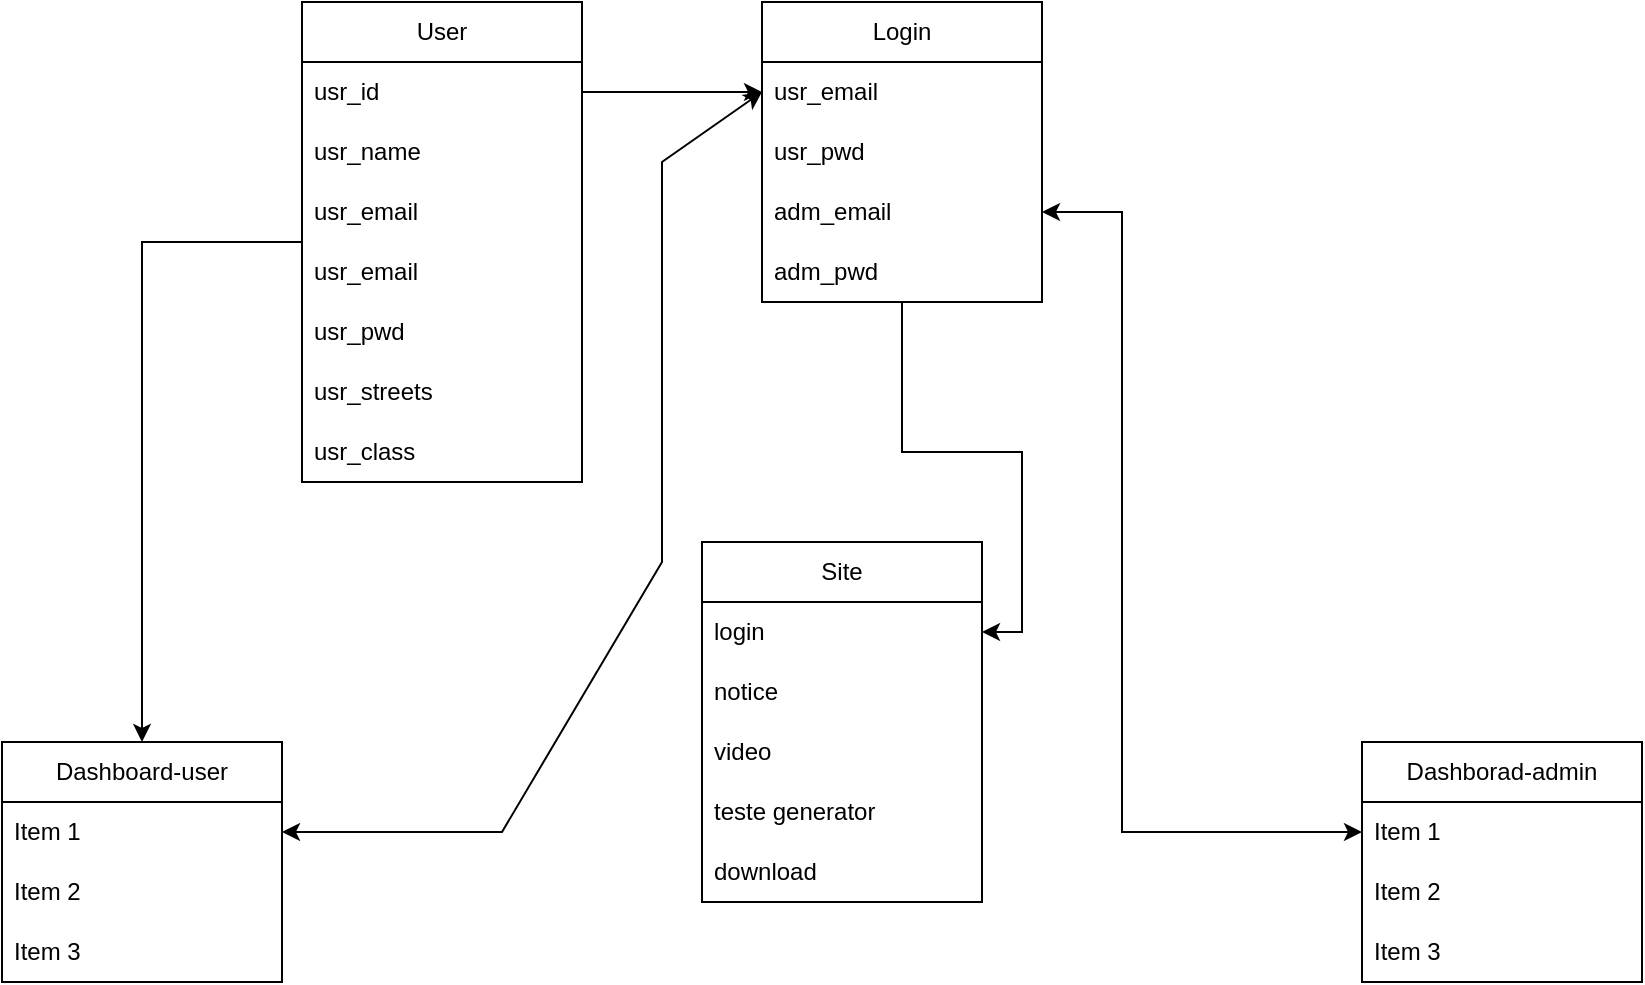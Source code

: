 <mxfile version="21.6.9" type="github">
  <diagram id="C5RBs43oDa-KdzZeNtuy" name="Page-1">
    <mxGraphModel dx="2220" dy="766" grid="1" gridSize="10" guides="1" tooltips="1" connect="1" arrows="1" fold="1" page="1" pageScale="1" pageWidth="827" pageHeight="1169" math="0" shadow="0">
      <root>
        <mxCell id="WIyWlLk6GJQsqaUBKTNV-0" />
        <mxCell id="WIyWlLk6GJQsqaUBKTNV-1" parent="WIyWlLk6GJQsqaUBKTNV-0" />
        <mxCell id="9utrqnura1f7ABesC-N5-44" style="edgeStyle=orthogonalEdgeStyle;rounded=0;orthogonalLoop=1;jettySize=auto;html=1;entryX=0.5;entryY=0;entryDx=0;entryDy=0;" edge="1" parent="WIyWlLk6GJQsqaUBKTNV-1" source="9utrqnura1f7ABesC-N5-0" target="9utrqnura1f7ABesC-N5-34">
          <mxGeometry relative="1" as="geometry" />
        </mxCell>
        <mxCell id="9utrqnura1f7ABesC-N5-0" value="User" style="swimlane;fontStyle=0;childLayout=stackLayout;horizontal=1;startSize=30;horizontalStack=0;resizeParent=1;resizeParentMax=0;resizeLast=0;collapsible=1;marginBottom=0;whiteSpace=wrap;html=1;" vertex="1" parent="WIyWlLk6GJQsqaUBKTNV-1">
          <mxGeometry x="-30" y="40" width="140" height="240" as="geometry" />
        </mxCell>
        <mxCell id="9utrqnura1f7ABesC-N5-1" value="usr_id" style="text;strokeColor=none;fillColor=none;align=left;verticalAlign=middle;spacingLeft=4;spacingRight=4;overflow=hidden;points=[[0,0.5],[1,0.5]];portConstraint=eastwest;rotatable=0;whiteSpace=wrap;html=1;" vertex="1" parent="9utrqnura1f7ABesC-N5-0">
          <mxGeometry y="30" width="140" height="30" as="geometry" />
        </mxCell>
        <mxCell id="9utrqnura1f7ABesC-N5-2" value="usr_name" style="text;strokeColor=none;fillColor=none;align=left;verticalAlign=middle;spacingLeft=4;spacingRight=4;overflow=hidden;points=[[0,0.5],[1,0.5]];portConstraint=eastwest;rotatable=0;whiteSpace=wrap;html=1;" vertex="1" parent="9utrqnura1f7ABesC-N5-0">
          <mxGeometry y="60" width="140" height="30" as="geometry" />
        </mxCell>
        <mxCell id="9utrqnura1f7ABesC-N5-43" value="usr_email" style="text;strokeColor=none;fillColor=none;align=left;verticalAlign=middle;spacingLeft=4;spacingRight=4;overflow=hidden;points=[[0,0.5],[1,0.5]];portConstraint=eastwest;rotatable=0;whiteSpace=wrap;html=1;" vertex="1" parent="9utrqnura1f7ABesC-N5-0">
          <mxGeometry y="90" width="140" height="30" as="geometry" />
        </mxCell>
        <mxCell id="9utrqnura1f7ABesC-N5-3" value="usr_email" style="text;strokeColor=none;fillColor=none;align=left;verticalAlign=middle;spacingLeft=4;spacingRight=4;overflow=hidden;points=[[0,0.5],[1,0.5]];portConstraint=eastwest;rotatable=0;whiteSpace=wrap;html=1;" vertex="1" parent="9utrqnura1f7ABesC-N5-0">
          <mxGeometry y="120" width="140" height="30" as="geometry" />
        </mxCell>
        <mxCell id="9utrqnura1f7ABesC-N5-17" value="usr_pwd" style="text;strokeColor=none;fillColor=none;align=left;verticalAlign=middle;spacingLeft=4;spacingRight=4;overflow=hidden;points=[[0,0.5],[1,0.5]];portConstraint=eastwest;rotatable=0;whiteSpace=wrap;html=1;" vertex="1" parent="9utrqnura1f7ABesC-N5-0">
          <mxGeometry y="150" width="140" height="30" as="geometry" />
        </mxCell>
        <mxCell id="9utrqnura1f7ABesC-N5-18" value="usr_streets" style="text;strokeColor=none;fillColor=none;align=left;verticalAlign=middle;spacingLeft=4;spacingRight=4;overflow=hidden;points=[[0,0.5],[1,0.5]];portConstraint=eastwest;rotatable=0;whiteSpace=wrap;html=1;" vertex="1" parent="9utrqnura1f7ABesC-N5-0">
          <mxGeometry y="180" width="140" height="30" as="geometry" />
        </mxCell>
        <mxCell id="9utrqnura1f7ABesC-N5-19" value="usr_class" style="text;strokeColor=none;fillColor=none;align=left;verticalAlign=middle;spacingLeft=4;spacingRight=4;overflow=hidden;points=[[0,0.5],[1,0.5]];portConstraint=eastwest;rotatable=0;whiteSpace=wrap;html=1;" vertex="1" parent="9utrqnura1f7ABesC-N5-0">
          <mxGeometry y="210" width="140" height="30" as="geometry" />
        </mxCell>
        <mxCell id="9utrqnura1f7ABesC-N5-31" style="edgeStyle=orthogonalEdgeStyle;rounded=0;orthogonalLoop=1;jettySize=auto;html=1;" edge="1" parent="WIyWlLk6GJQsqaUBKTNV-1" source="9utrqnura1f7ABesC-N5-5" target="9utrqnura1f7ABesC-N5-28">
          <mxGeometry relative="1" as="geometry" />
        </mxCell>
        <mxCell id="9utrqnura1f7ABesC-N5-5" value="Login" style="swimlane;fontStyle=0;childLayout=stackLayout;horizontal=1;startSize=30;horizontalStack=0;resizeParent=1;resizeParentMax=0;resizeLast=0;collapsible=1;marginBottom=0;whiteSpace=wrap;html=1;" vertex="1" parent="WIyWlLk6GJQsqaUBKTNV-1">
          <mxGeometry x="200" y="40" width="140" height="150" as="geometry" />
        </mxCell>
        <mxCell id="9utrqnura1f7ABesC-N5-6" value="usr_email" style="text;strokeColor=none;fillColor=none;align=left;verticalAlign=middle;spacingLeft=4;spacingRight=4;overflow=hidden;points=[[0,0.5],[1,0.5]];portConstraint=eastwest;rotatable=0;whiteSpace=wrap;html=1;" vertex="1" parent="9utrqnura1f7ABesC-N5-5">
          <mxGeometry y="30" width="140" height="30" as="geometry" />
        </mxCell>
        <mxCell id="9utrqnura1f7ABesC-N5-7" value="usr_pwd" style="text;strokeColor=none;fillColor=none;align=left;verticalAlign=middle;spacingLeft=4;spacingRight=4;overflow=hidden;points=[[0,0.5],[1,0.5]];portConstraint=eastwest;rotatable=0;whiteSpace=wrap;html=1;" vertex="1" parent="9utrqnura1f7ABesC-N5-5">
          <mxGeometry y="60" width="140" height="30" as="geometry" />
        </mxCell>
        <mxCell id="9utrqnura1f7ABesC-N5-8" value="adm_email" style="text;strokeColor=none;fillColor=none;align=left;verticalAlign=middle;spacingLeft=4;spacingRight=4;overflow=hidden;points=[[0,0.5],[1,0.5]];portConstraint=eastwest;rotatable=0;whiteSpace=wrap;html=1;" vertex="1" parent="9utrqnura1f7ABesC-N5-5">
          <mxGeometry y="90" width="140" height="30" as="geometry" />
        </mxCell>
        <mxCell id="9utrqnura1f7ABesC-N5-20" value="adm_pwd" style="text;strokeColor=none;fillColor=none;align=left;verticalAlign=middle;spacingLeft=4;spacingRight=4;overflow=hidden;points=[[0,0.5],[1,0.5]];portConstraint=eastwest;rotatable=0;whiteSpace=wrap;html=1;" vertex="1" parent="9utrqnura1f7ABesC-N5-5">
          <mxGeometry y="120" width="140" height="30" as="geometry" />
        </mxCell>
        <mxCell id="9utrqnura1f7ABesC-N5-10" style="edgeStyle=orthogonalEdgeStyle;rounded=0;orthogonalLoop=1;jettySize=auto;html=1;entryX=0;entryY=0.5;entryDx=0;entryDy=0;" edge="1" parent="WIyWlLk6GJQsqaUBKTNV-1" source="9utrqnura1f7ABesC-N5-1" target="9utrqnura1f7ABesC-N5-6">
          <mxGeometry relative="1" as="geometry">
            <mxPoint x="180" y="20" as="targetPoint" />
          </mxGeometry>
        </mxCell>
        <mxCell id="9utrqnura1f7ABesC-N5-27" value="Site" style="swimlane;fontStyle=0;childLayout=stackLayout;horizontal=1;startSize=30;horizontalStack=0;resizeParent=1;resizeParentMax=0;resizeLast=0;collapsible=1;marginBottom=0;whiteSpace=wrap;html=1;" vertex="1" parent="WIyWlLk6GJQsqaUBKTNV-1">
          <mxGeometry x="170" y="310" width="140" height="180" as="geometry" />
        </mxCell>
        <mxCell id="9utrqnura1f7ABesC-N5-28" value="login" style="text;strokeColor=none;fillColor=none;align=left;verticalAlign=middle;spacingLeft=4;spacingRight=4;overflow=hidden;points=[[0,0.5],[1,0.5]];portConstraint=eastwest;rotatable=0;whiteSpace=wrap;html=1;" vertex="1" parent="9utrqnura1f7ABesC-N5-27">
          <mxGeometry y="30" width="140" height="30" as="geometry" />
        </mxCell>
        <mxCell id="9utrqnura1f7ABesC-N5-30" value="notice" style="text;strokeColor=none;fillColor=none;align=left;verticalAlign=middle;spacingLeft=4;spacingRight=4;overflow=hidden;points=[[0,0.5],[1,0.5]];portConstraint=eastwest;rotatable=0;whiteSpace=wrap;html=1;" vertex="1" parent="9utrqnura1f7ABesC-N5-27">
          <mxGeometry y="60" width="140" height="30" as="geometry" />
        </mxCell>
        <mxCell id="9utrqnura1f7ABesC-N5-29" value="video" style="text;strokeColor=none;fillColor=none;align=left;verticalAlign=middle;spacingLeft=4;spacingRight=4;overflow=hidden;points=[[0,0.5],[1,0.5]];portConstraint=eastwest;rotatable=0;whiteSpace=wrap;html=1;" vertex="1" parent="9utrqnura1f7ABesC-N5-27">
          <mxGeometry y="90" width="140" height="30" as="geometry" />
        </mxCell>
        <mxCell id="9utrqnura1f7ABesC-N5-32" value="teste generator" style="text;strokeColor=none;fillColor=none;align=left;verticalAlign=middle;spacingLeft=4;spacingRight=4;overflow=hidden;points=[[0,0.5],[1,0.5]];portConstraint=eastwest;rotatable=0;whiteSpace=wrap;html=1;" vertex="1" parent="9utrqnura1f7ABesC-N5-27">
          <mxGeometry y="120" width="140" height="30" as="geometry" />
        </mxCell>
        <mxCell id="9utrqnura1f7ABesC-N5-33" value="download" style="text;strokeColor=none;fillColor=none;align=left;verticalAlign=middle;spacingLeft=4;spacingRight=4;overflow=hidden;points=[[0,0.5],[1,0.5]];portConstraint=eastwest;rotatable=0;whiteSpace=wrap;html=1;" vertex="1" parent="9utrqnura1f7ABesC-N5-27">
          <mxGeometry y="150" width="140" height="30" as="geometry" />
        </mxCell>
        <mxCell id="9utrqnura1f7ABesC-N5-34" value="Dashboard-user" style="swimlane;fontStyle=0;childLayout=stackLayout;horizontal=1;startSize=30;horizontalStack=0;resizeParent=1;resizeParentMax=0;resizeLast=0;collapsible=1;marginBottom=0;whiteSpace=wrap;html=1;" vertex="1" parent="WIyWlLk6GJQsqaUBKTNV-1">
          <mxGeometry x="-180" y="410" width="140" height="120" as="geometry" />
        </mxCell>
        <mxCell id="9utrqnura1f7ABesC-N5-35" value="Item 1" style="text;strokeColor=none;fillColor=none;align=left;verticalAlign=middle;spacingLeft=4;spacingRight=4;overflow=hidden;points=[[0,0.5],[1,0.5]];portConstraint=eastwest;rotatable=0;whiteSpace=wrap;html=1;" vertex="1" parent="9utrqnura1f7ABesC-N5-34">
          <mxGeometry y="30" width="140" height="30" as="geometry" />
        </mxCell>
        <mxCell id="9utrqnura1f7ABesC-N5-36" value="Item 2" style="text;strokeColor=none;fillColor=none;align=left;verticalAlign=middle;spacingLeft=4;spacingRight=4;overflow=hidden;points=[[0,0.5],[1,0.5]];portConstraint=eastwest;rotatable=0;whiteSpace=wrap;html=1;" vertex="1" parent="9utrqnura1f7ABesC-N5-34">
          <mxGeometry y="60" width="140" height="30" as="geometry" />
        </mxCell>
        <mxCell id="9utrqnura1f7ABesC-N5-37" value="Item 3" style="text;strokeColor=none;fillColor=none;align=left;verticalAlign=middle;spacingLeft=4;spacingRight=4;overflow=hidden;points=[[0,0.5],[1,0.5]];portConstraint=eastwest;rotatable=0;whiteSpace=wrap;html=1;" vertex="1" parent="9utrqnura1f7ABesC-N5-34">
          <mxGeometry y="90" width="140" height="30" as="geometry" />
        </mxCell>
        <mxCell id="9utrqnura1f7ABesC-N5-38" value="Dashborad-admin" style="swimlane;fontStyle=0;childLayout=stackLayout;horizontal=1;startSize=30;horizontalStack=0;resizeParent=1;resizeParentMax=0;resizeLast=0;collapsible=1;marginBottom=0;whiteSpace=wrap;html=1;" vertex="1" parent="WIyWlLk6GJQsqaUBKTNV-1">
          <mxGeometry x="500" y="410" width="140" height="120" as="geometry" />
        </mxCell>
        <mxCell id="9utrqnura1f7ABesC-N5-39" value="Item 1" style="text;strokeColor=none;fillColor=none;align=left;verticalAlign=middle;spacingLeft=4;spacingRight=4;overflow=hidden;points=[[0,0.5],[1,0.5]];portConstraint=eastwest;rotatable=0;whiteSpace=wrap;html=1;" vertex="1" parent="9utrqnura1f7ABesC-N5-38">
          <mxGeometry y="30" width="140" height="30" as="geometry" />
        </mxCell>
        <mxCell id="9utrqnura1f7ABesC-N5-40" value="Item 2" style="text;strokeColor=none;fillColor=none;align=left;verticalAlign=middle;spacingLeft=4;spacingRight=4;overflow=hidden;points=[[0,0.5],[1,0.5]];portConstraint=eastwest;rotatable=0;whiteSpace=wrap;html=1;" vertex="1" parent="9utrqnura1f7ABesC-N5-38">
          <mxGeometry y="60" width="140" height="30" as="geometry" />
        </mxCell>
        <mxCell id="9utrqnura1f7ABesC-N5-41" value="Item 3" style="text;strokeColor=none;fillColor=none;align=left;verticalAlign=middle;spacingLeft=4;spacingRight=4;overflow=hidden;points=[[0,0.5],[1,0.5]];portConstraint=eastwest;rotatable=0;whiteSpace=wrap;html=1;" vertex="1" parent="9utrqnura1f7ABesC-N5-38">
          <mxGeometry y="90" width="140" height="30" as="geometry" />
        </mxCell>
        <mxCell id="9utrqnura1f7ABesC-N5-42" value="" style="endArrow=classic;startArrow=classic;html=1;rounded=0;exitX=1;exitY=0.5;exitDx=0;exitDy=0;entryX=0;entryY=0.5;entryDx=0;entryDy=0;" edge="1" parent="WIyWlLk6GJQsqaUBKTNV-1" source="9utrqnura1f7ABesC-N5-35" target="9utrqnura1f7ABesC-N5-6">
          <mxGeometry width="50" height="50" relative="1" as="geometry">
            <mxPoint x="390" y="400" as="sourcePoint" />
            <mxPoint x="440" y="350" as="targetPoint" />
            <Array as="points">
              <mxPoint x="70" y="455" />
              <mxPoint x="150" y="320" />
              <mxPoint x="150" y="120" />
            </Array>
          </mxGeometry>
        </mxCell>
        <mxCell id="9utrqnura1f7ABesC-N5-45" value="" style="endArrow=classic;startArrow=classic;html=1;rounded=0;exitX=1;exitY=0.5;exitDx=0;exitDy=0;entryX=0;entryY=0.5;entryDx=0;entryDy=0;" edge="1" parent="WIyWlLk6GJQsqaUBKTNV-1" source="9utrqnura1f7ABesC-N5-8" target="9utrqnura1f7ABesC-N5-39">
          <mxGeometry width="50" height="50" relative="1" as="geometry">
            <mxPoint x="370" y="430" as="sourcePoint" />
            <mxPoint x="610" y="60" as="targetPoint" />
            <Array as="points">
              <mxPoint x="380" y="145" />
              <mxPoint x="380" y="455" />
            </Array>
          </mxGeometry>
        </mxCell>
      </root>
    </mxGraphModel>
  </diagram>
</mxfile>
